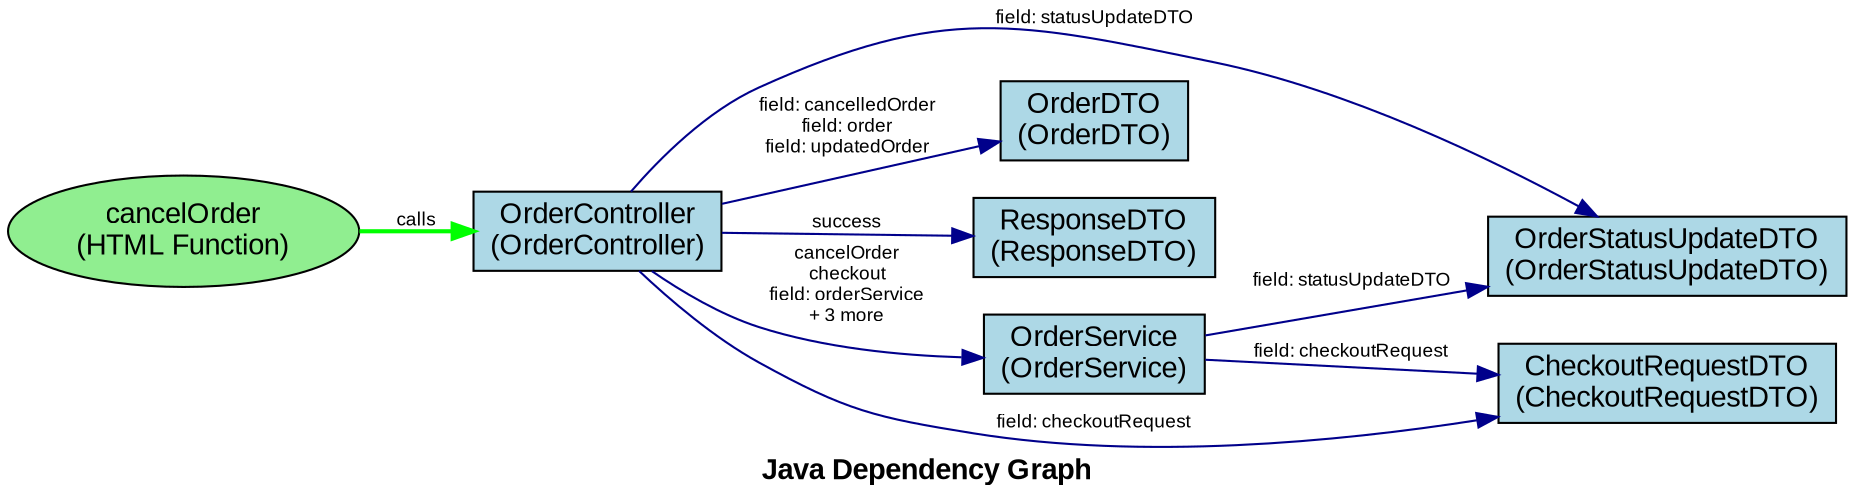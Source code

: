 digraph JavaDependencies {
    rankdir=LR;
    node [shape=box, style=filled, fillcolor=lightblue, fontname="Arial"];
    edge [fontname="Arial", fontsize=9, color=darkblue];
    graph [fontname="Arial Bold", fontsize=14, label="Java Dependency Graph"];

    "OrderService" [label="OrderService\n(OrderService)", URL="javascript:showNodeInfo('OrderService')", fillcolor="lightblue"];
    "OrderDTO" [label="OrderDTO\n(OrderDTO)", URL="javascript:showNodeInfo('OrderDTO')", fillcolor="lightblue"];
    "ResponseDTO" [label="ResponseDTO\n(ResponseDTO)", URL="javascript:showNodeInfo('ResponseDTO')", fillcolor="lightblue"];
    "OrderController" [label="OrderController\n(OrderController)", URL="javascript:showNodeInfo('OrderController')", fillcolor="lightblue"];
    "OrderStatusUpdateDTO" [label="OrderStatusUpdateDTO\n(OrderStatusUpdateDTO)", URL="javascript:showNodeInfo('OrderStatusUpdateDTO')", fillcolor="lightblue"];
    "CheckoutRequestDTO" [label="CheckoutRequestDTO\n(CheckoutRequestDTO)", URL="javascript:showNodeInfo('CheckoutRequestDTO')", fillcolor="lightblue"];

    // Dependencies with method calls
    "OrderController" -> "ResponseDTO" [label="success", URL="javascript:showEdgeInfo('OrderController', 'ResponseDTO')"];
    "OrderController" -> "OrderService" [label="cancelOrder\ncheckout\nfield: orderService\n+ 3 more", URL="javascript:showEdgeInfo('OrderController', 'OrderService')"];
    "OrderController" -> "OrderDTO" [label="field: cancelledOrder\nfield: order\nfield: updatedOrder", URL="javascript:showEdgeInfo('OrderController', 'OrderDTO')"];
    "OrderController" -> "CheckoutRequestDTO" [label="field: checkoutRequest", URL="javascript:showEdgeInfo('OrderController', 'CheckoutRequestDTO')"];
    "OrderController" -> "OrderStatusUpdateDTO" [label="field: statusUpdateDTO", URL="javascript:showEdgeInfo('OrderController', 'OrderStatusUpdateDTO')"];
    "OrderService" -> "CheckoutRequestDTO" [label="field: checkoutRequest", URL="javascript:showEdgeInfo('OrderService', 'CheckoutRequestDTO')"];
    "OrderService" -> "OrderStatusUpdateDTO" [label="field: statusUpdateDTO", URL="javascript:showEdgeInfo('OrderService', 'OrderStatusUpdateDTO')"];

    // HTML Function Nodes
    "HTML_cancelOrder" [label="cancelOrder\n(HTML Function)", URL="javascript:showNodeInfo('HTML_cancelOrder')", fillcolor="lightgreen", shape="ellipse"];
    "HTML_cancelOrder" -> "OrderController" [label="calls", URL="javascript:showEdgeInfo('HTML_cancelOrder', 'OrderController')", color="green", style="bold"];
}
